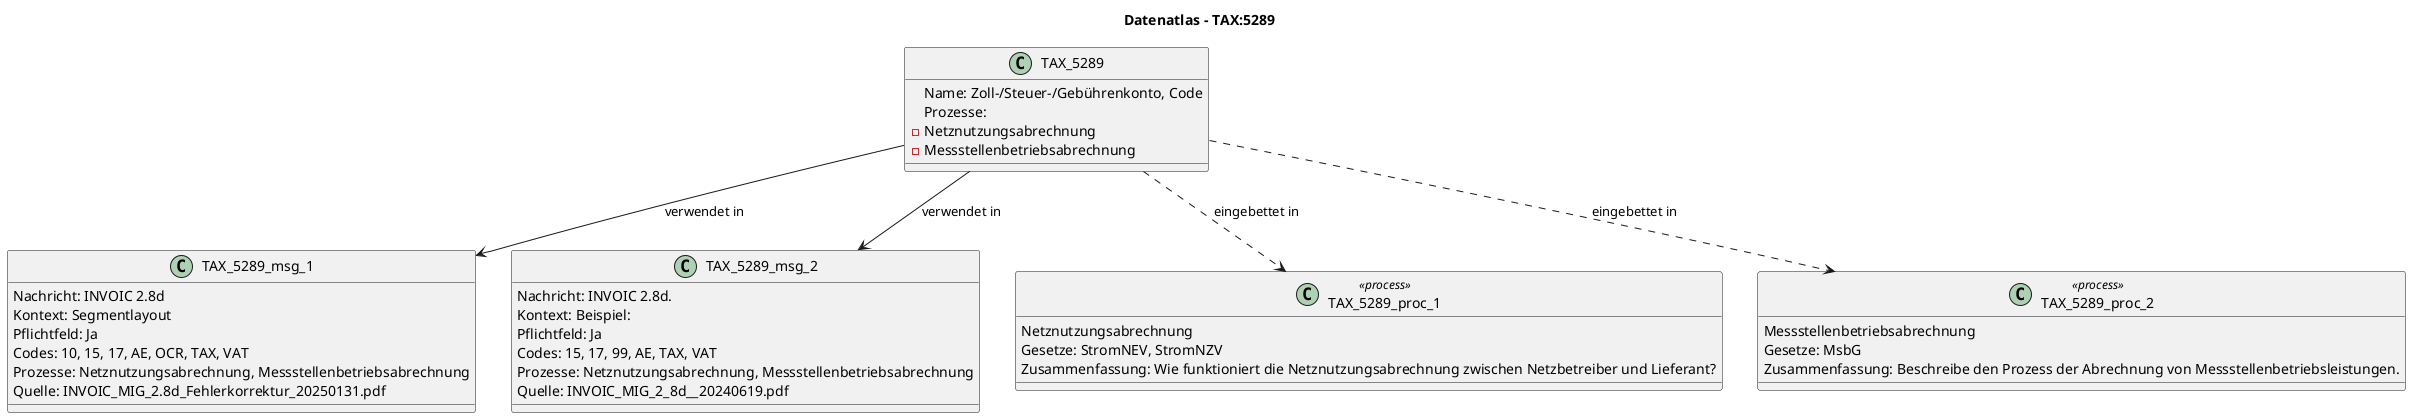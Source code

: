 @startuml
title Datenatlas – TAX:5289
class TAX_5289 {
  Name: Zoll-/Steuer-/Gebührenkonto, Code
  Prozesse:
    - Netznutzungsabrechnung
    - Messstellenbetriebsabrechnung
}
class TAX_5289_msg_1 {
  Nachricht: INVOIC 2.8d
  Kontext: Segmentlayout
  Pflichtfeld: Ja
  Codes: 10, 15, 17, AE, OCR, TAX, VAT
  Prozesse: Netznutzungsabrechnung, Messstellenbetriebsabrechnung
  Quelle: INVOIC_MIG_2.8d_Fehlerkorrektur_20250131.pdf
}
TAX_5289 --> TAX_5289_msg_1 : verwendet in
class TAX_5289_msg_2 {
  Nachricht: INVOIC 2.8d.
  Kontext: Beispiel:
  Pflichtfeld: Ja
  Codes: 15, 17, 99, AE, TAX, VAT
  Prozesse: Netznutzungsabrechnung, Messstellenbetriebsabrechnung
  Quelle: INVOIC_MIG_2_8d__20240619.pdf
}
TAX_5289 --> TAX_5289_msg_2 : verwendet in
class TAX_5289_proc_1 <<process>> {
  Netznutzungsabrechnung
  Gesetze: StromNEV, StromNZV
  Zusammenfassung: Wie funktioniert die Netznutzungsabrechnung zwischen Netzbetreiber und Lieferant?
}
TAX_5289 ..> TAX_5289_proc_1 : eingebettet in
class TAX_5289_proc_2 <<process>> {
  Messstellenbetriebsabrechnung
  Gesetze: MsbG
  Zusammenfassung: Beschreibe den Prozess der Abrechnung von Messstellenbetriebsleistungen.
}
TAX_5289 ..> TAX_5289_proc_2 : eingebettet in
@enduml